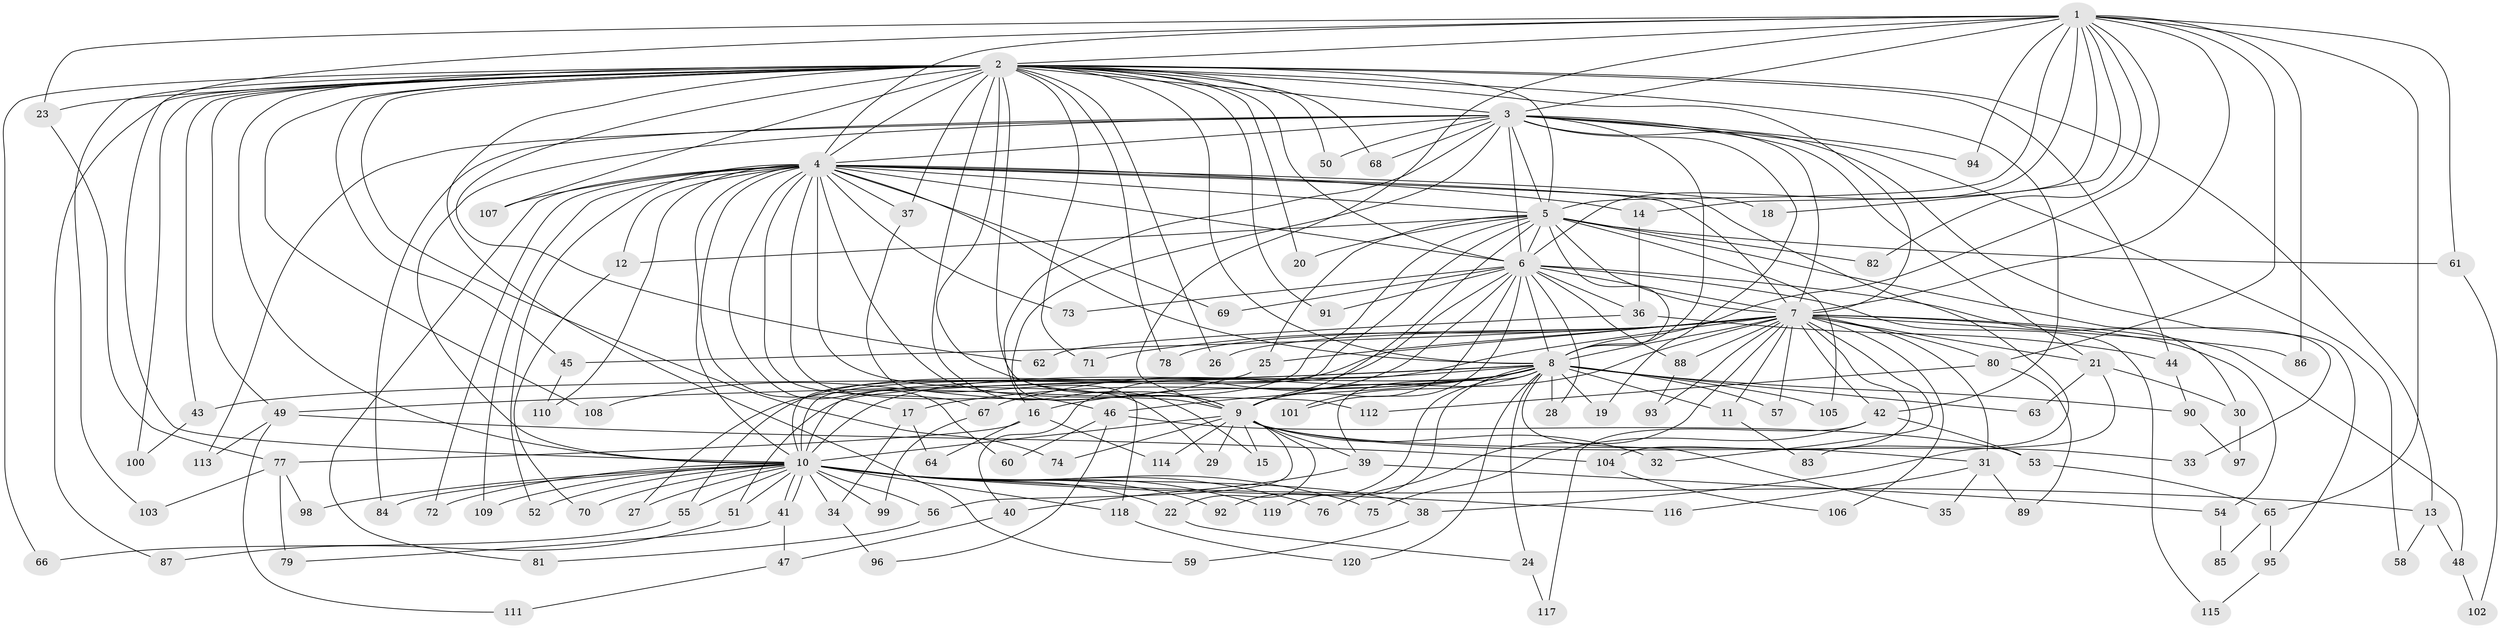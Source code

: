 // Generated by graph-tools (version 1.1) at 2025/35/03/09/25 02:35:10]
// undirected, 120 vertices, 265 edges
graph export_dot {
graph [start="1"]
  node [color=gray90,style=filled];
  1;
  2;
  3;
  4;
  5;
  6;
  7;
  8;
  9;
  10;
  11;
  12;
  13;
  14;
  15;
  16;
  17;
  18;
  19;
  20;
  21;
  22;
  23;
  24;
  25;
  26;
  27;
  28;
  29;
  30;
  31;
  32;
  33;
  34;
  35;
  36;
  37;
  38;
  39;
  40;
  41;
  42;
  43;
  44;
  45;
  46;
  47;
  48;
  49;
  50;
  51;
  52;
  53;
  54;
  55;
  56;
  57;
  58;
  59;
  60;
  61;
  62;
  63;
  64;
  65;
  66;
  67;
  68;
  69;
  70;
  71;
  72;
  73;
  74;
  75;
  76;
  77;
  78;
  79;
  80;
  81;
  82;
  83;
  84;
  85;
  86;
  87;
  88;
  89;
  90;
  91;
  92;
  93;
  94;
  95;
  96;
  97;
  98;
  99;
  100;
  101;
  102;
  103;
  104;
  105;
  106;
  107;
  108;
  109;
  110;
  111;
  112;
  113;
  114;
  115;
  116;
  117;
  118;
  119;
  120;
  1 -- 2;
  1 -- 3;
  1 -- 4;
  1 -- 5;
  1 -- 6;
  1 -- 7;
  1 -- 8;
  1 -- 9;
  1 -- 10;
  1 -- 14;
  1 -- 18;
  1 -- 23;
  1 -- 61;
  1 -- 65;
  1 -- 80;
  1 -- 82;
  1 -- 86;
  1 -- 94;
  2 -- 3;
  2 -- 4;
  2 -- 5;
  2 -- 6;
  2 -- 7;
  2 -- 8;
  2 -- 9;
  2 -- 10;
  2 -- 13;
  2 -- 15;
  2 -- 20;
  2 -- 23;
  2 -- 26;
  2 -- 37;
  2 -- 42;
  2 -- 43;
  2 -- 44;
  2 -- 45;
  2 -- 49;
  2 -- 50;
  2 -- 59;
  2 -- 62;
  2 -- 66;
  2 -- 68;
  2 -- 71;
  2 -- 74;
  2 -- 78;
  2 -- 87;
  2 -- 91;
  2 -- 100;
  2 -- 103;
  2 -- 107;
  2 -- 108;
  2 -- 112;
  3 -- 4;
  3 -- 5;
  3 -- 6;
  3 -- 7;
  3 -- 8;
  3 -- 9;
  3 -- 10;
  3 -- 16;
  3 -- 19;
  3 -- 21;
  3 -- 50;
  3 -- 58;
  3 -- 68;
  3 -- 84;
  3 -- 94;
  3 -- 95;
  3 -- 113;
  4 -- 5;
  4 -- 6;
  4 -- 7;
  4 -- 8;
  4 -- 9;
  4 -- 10;
  4 -- 12;
  4 -- 14;
  4 -- 17;
  4 -- 18;
  4 -- 29;
  4 -- 37;
  4 -- 46;
  4 -- 52;
  4 -- 60;
  4 -- 67;
  4 -- 69;
  4 -- 72;
  4 -- 73;
  4 -- 81;
  4 -- 83;
  4 -- 107;
  4 -- 109;
  4 -- 110;
  5 -- 6;
  5 -- 7;
  5 -- 8;
  5 -- 9;
  5 -- 10;
  5 -- 12;
  5 -- 20;
  5 -- 25;
  5 -- 27;
  5 -- 33;
  5 -- 61;
  5 -- 82;
  5 -- 105;
  6 -- 7;
  6 -- 8;
  6 -- 9;
  6 -- 10;
  6 -- 28;
  6 -- 30;
  6 -- 36;
  6 -- 40;
  6 -- 69;
  6 -- 73;
  6 -- 88;
  6 -- 91;
  6 -- 101;
  6 -- 115;
  7 -- 8;
  7 -- 9;
  7 -- 10;
  7 -- 11;
  7 -- 21;
  7 -- 25;
  7 -- 26;
  7 -- 31;
  7 -- 32;
  7 -- 42;
  7 -- 45;
  7 -- 48;
  7 -- 54;
  7 -- 55;
  7 -- 57;
  7 -- 71;
  7 -- 76;
  7 -- 78;
  7 -- 80;
  7 -- 86;
  7 -- 88;
  7 -- 93;
  7 -- 104;
  7 -- 106;
  8 -- 9;
  8 -- 10;
  8 -- 11;
  8 -- 16;
  8 -- 17;
  8 -- 19;
  8 -- 24;
  8 -- 28;
  8 -- 35;
  8 -- 39;
  8 -- 43;
  8 -- 46;
  8 -- 49;
  8 -- 51;
  8 -- 57;
  8 -- 63;
  8 -- 67;
  8 -- 90;
  8 -- 92;
  8 -- 101;
  8 -- 105;
  8 -- 119;
  8 -- 120;
  9 -- 10;
  9 -- 15;
  9 -- 22;
  9 -- 29;
  9 -- 31;
  9 -- 32;
  9 -- 33;
  9 -- 39;
  9 -- 56;
  9 -- 74;
  9 -- 114;
  10 -- 13;
  10 -- 22;
  10 -- 27;
  10 -- 34;
  10 -- 38;
  10 -- 41;
  10 -- 41;
  10 -- 51;
  10 -- 52;
  10 -- 55;
  10 -- 56;
  10 -- 70;
  10 -- 72;
  10 -- 75;
  10 -- 76;
  10 -- 84;
  10 -- 92;
  10 -- 98;
  10 -- 99;
  10 -- 109;
  10 -- 116;
  10 -- 118;
  10 -- 119;
  11 -- 83;
  12 -- 70;
  13 -- 48;
  13 -- 58;
  14 -- 36;
  16 -- 64;
  16 -- 77;
  16 -- 114;
  17 -- 34;
  17 -- 64;
  21 -- 30;
  21 -- 38;
  21 -- 63;
  22 -- 24;
  23 -- 77;
  24 -- 117;
  25 -- 108;
  30 -- 97;
  31 -- 35;
  31 -- 89;
  31 -- 116;
  34 -- 96;
  36 -- 44;
  36 -- 62;
  37 -- 118;
  38 -- 59;
  39 -- 40;
  39 -- 54;
  40 -- 47;
  41 -- 47;
  41 -- 79;
  42 -- 53;
  42 -- 75;
  42 -- 117;
  43 -- 100;
  44 -- 90;
  45 -- 110;
  46 -- 53;
  46 -- 60;
  46 -- 96;
  47 -- 111;
  48 -- 102;
  49 -- 104;
  49 -- 111;
  49 -- 113;
  51 -- 87;
  53 -- 65;
  54 -- 85;
  55 -- 66;
  56 -- 81;
  61 -- 102;
  65 -- 85;
  65 -- 95;
  67 -- 99;
  77 -- 79;
  77 -- 98;
  77 -- 103;
  80 -- 89;
  80 -- 112;
  88 -- 93;
  90 -- 97;
  95 -- 115;
  104 -- 106;
  118 -- 120;
}
